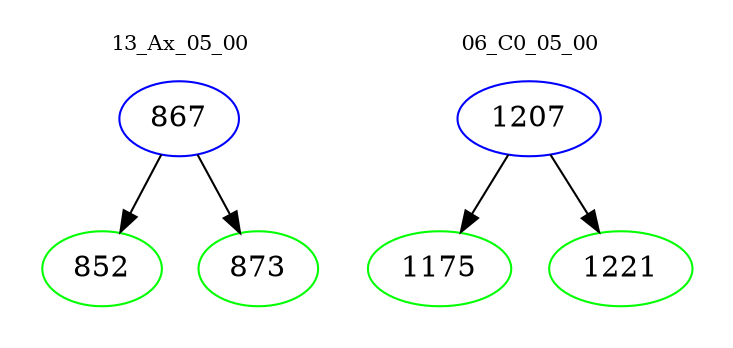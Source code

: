 digraph{
subgraph cluster_0 {
color = white
label = "13_Ax_05_00";
fontsize=10;
T0_867 [label="867", color="blue"]
T0_867 -> T0_852 [color="black"]
T0_852 [label="852", color="green"]
T0_867 -> T0_873 [color="black"]
T0_873 [label="873", color="green"]
}
subgraph cluster_1 {
color = white
label = "06_C0_05_00";
fontsize=10;
T1_1207 [label="1207", color="blue"]
T1_1207 -> T1_1175 [color="black"]
T1_1175 [label="1175", color="green"]
T1_1207 -> T1_1221 [color="black"]
T1_1221 [label="1221", color="green"]
}
}
